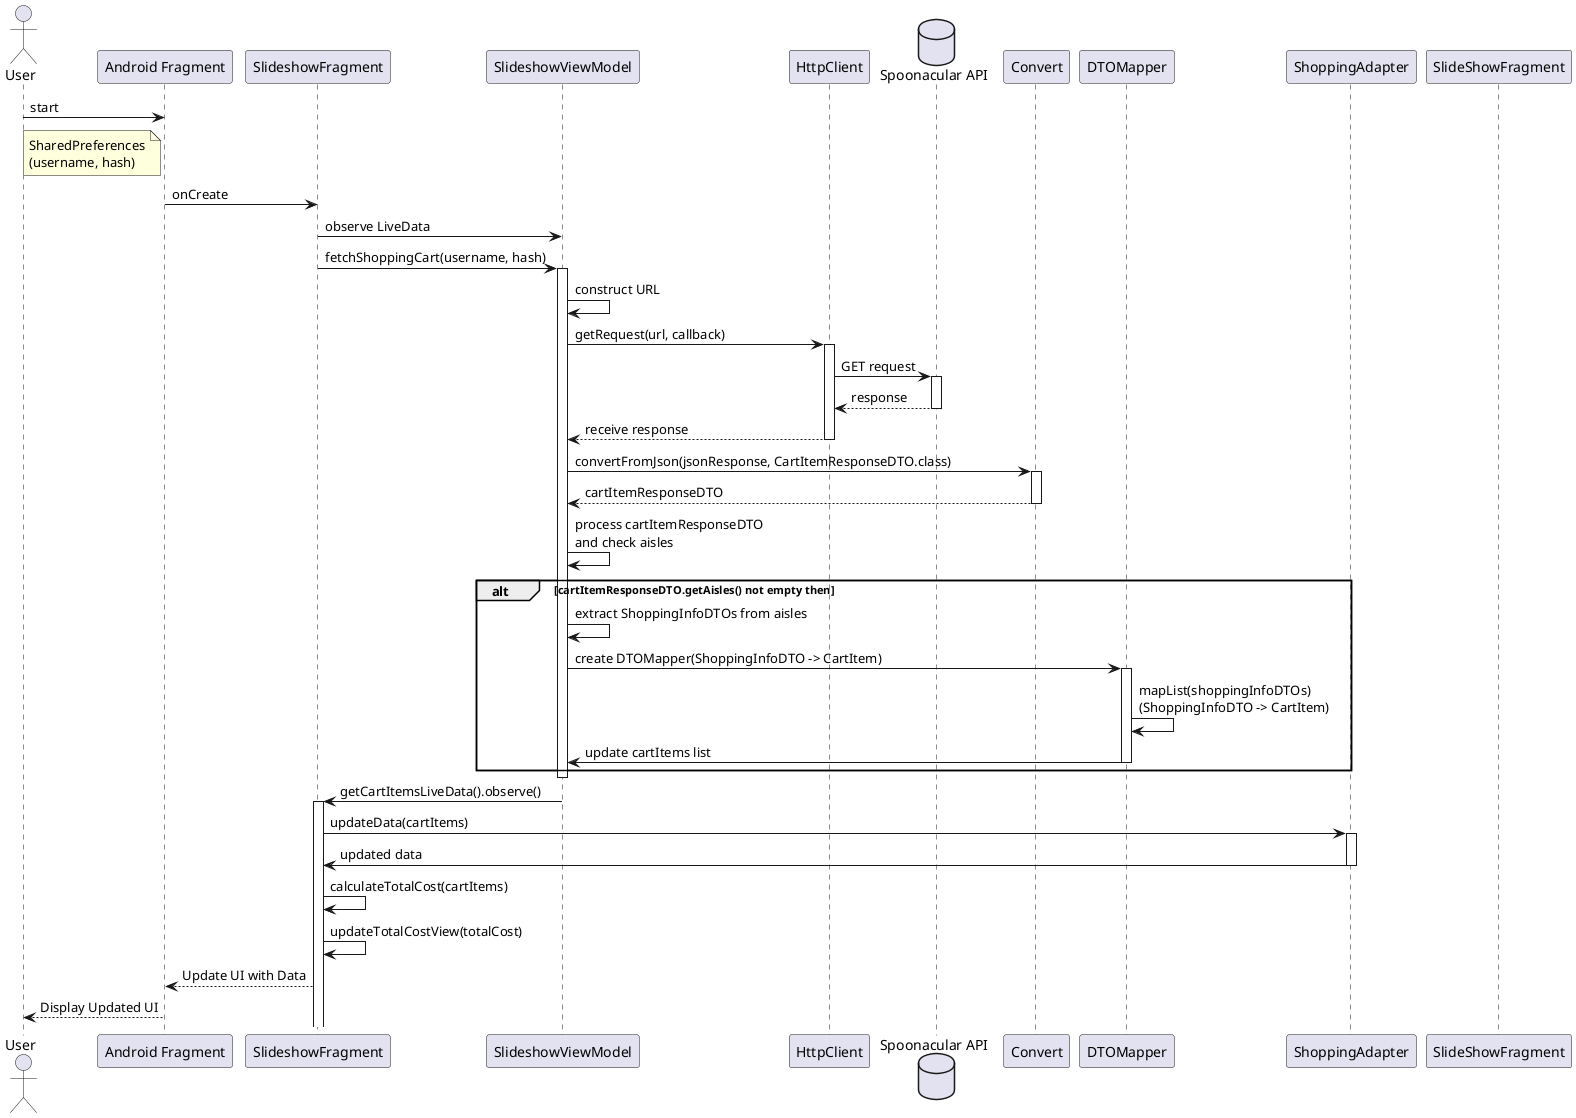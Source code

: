 @startuml
actor User as User
participant "Android Fragment" as Fragment
participant "SlideshowFragment" as SlideshowFragment
participant "SlideshowViewModel" as SlideshowViewModel
participant "HttpClient" as HttpClient
database "Spoonacular API" as Server
participant "Convert" as Convert
participant "DTOMapper" as DTOMapper
participant "ShoppingAdapter" as ShoppingAdapter
User->Fragment:start
Note left of Fragment: SharedPreferences\n(username, hash)
Fragment->SlideshowFragment: onCreate
SlideshowFragment -> SlideshowViewModel: observe LiveData
SlideshowFragment -> SlideshowViewModel: fetchShoppingCart(username, hash)
activate SlideshowViewModel
SlideshowViewModel -> SlideshowViewModel: construct URL
SlideshowViewModel -> HttpClient: getRequest(url, callback)
activate HttpClient
HttpClient -> Server: GET request
activate Server
Server --> HttpClient:  response
deactivate Server
HttpClient --> SlideshowViewModel: receive response
deactivate HttpClient
SlideshowViewModel -> Convert: convertFromJson(jsonResponse, CartItemResponseDTO.class)
activate Convert
Convert --> SlideshowViewModel: cartItemResponseDTO
deactivate Convert

SlideshowViewModel -> SlideshowViewModel: process cartItemResponseDTO\nand check aisles
alt cartItemResponseDTO.getAisles() not empty then
  SlideshowViewModel -> SlideshowViewModel: extract ShoppingInfoDTOs from aisles
  SlideshowViewModel -> DTOMapper: create DTOMapper(ShoppingInfoDTO -> CartItem)
  activate DTOMapper
  DTOMapper -> DTOMapper: mapList(shoppingInfoDTOs)\n(ShoppingInfoDTO -> CartItem)
  DTOMapper -> SlideshowViewModel: update cartItems list
  deactivate DTOMapper

end if
deactivate SlideshowViewModel

SlideshowViewModel -> SlideshowFragment: getCartItemsLiveData().observe()
activate SlideshowFragment
SlideshowFragment -> ShoppingAdapter: updateData(cartItems)
activate ShoppingAdapter
ShoppingAdapter -> SlideshowFragment: updated data
deactivate ShoppingAdapter
SlideshowFragment -> SlideshowFragment: calculateTotalCost(cartItems)
SlideshowFragment -> SlideshowFragment: updateTotalCostView(totalCost)
SlideshowFragment --> Fragment: Update UI with Data
deactivate SlideShowFragment
Fragment --> User: Display Updated UI

@enduml
